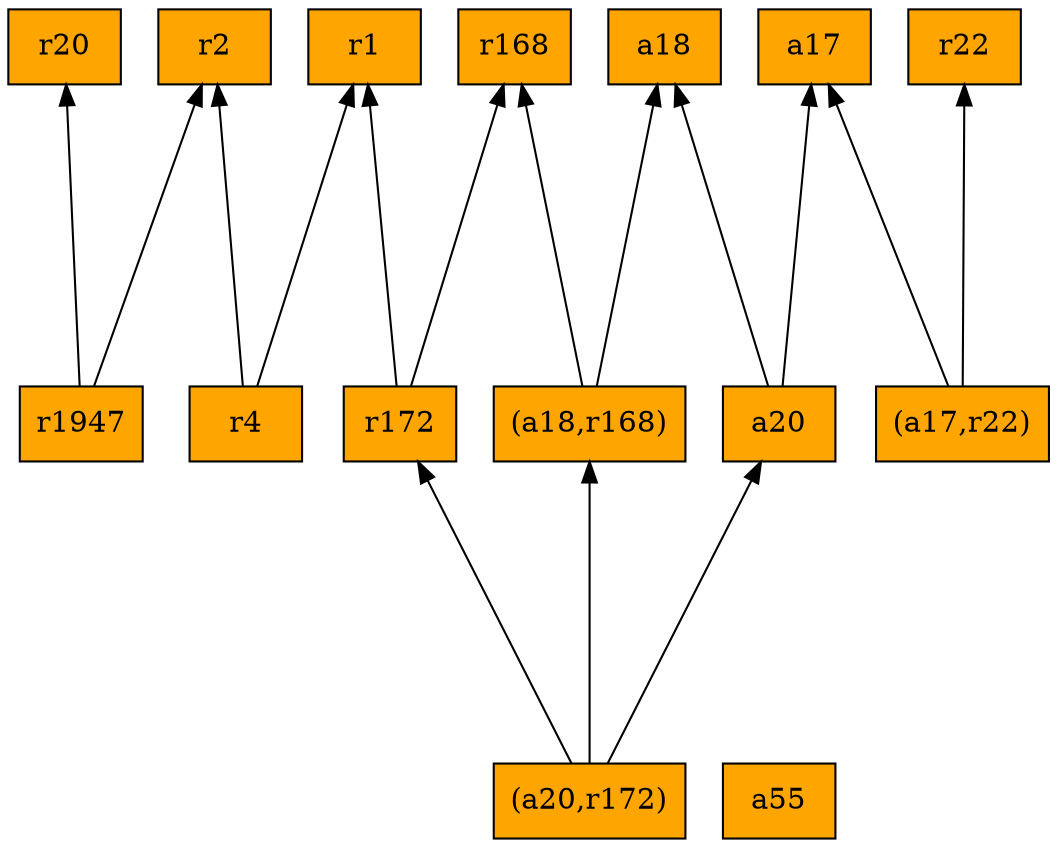 digraph G {
rankdir=BT;ranksep="2.0";
"r2" [shape=record,fillcolor=orange,style=filled,label="{r2}"];
"r1947" [shape=record,fillcolor=orange,style=filled,label="{r1947}"];
"r172" [shape=record,fillcolor=orange,style=filled,label="{r172}"];
"r22" [shape=record,fillcolor=orange,style=filled,label="{r22}"];
"a20" [shape=record,fillcolor=orange,style=filled,label="{a20}"];
"(a18,r168)" [shape=record,fillcolor=orange,style=filled,label="{(a18,r168)}"];
"a55" [shape=record,fillcolor=orange,style=filled,label="{a55}"];
"a17" [shape=record,fillcolor=orange,style=filled,label="{a17}"];
"(a20,r172)" [shape=record,fillcolor=orange,style=filled,label="{(a20,r172)}"];
"r20" [shape=record,fillcolor=orange,style=filled,label="{r20}"];
"r1" [shape=record,fillcolor=orange,style=filled,label="{r1}"];
"a18" [shape=record,fillcolor=orange,style=filled,label="{a18}"];
"r4" [shape=record,fillcolor=orange,style=filled,label="{r4}"];
"(a17,r22)" [shape=record,fillcolor=orange,style=filled,label="{(a17,r22)}"];
"r168" [shape=record,fillcolor=orange,style=filled,label="{r168}"];
"r1947" -> "r20"
"r1947" -> "r2"
"r172" -> "r1"
"r172" -> "r168"
"a20" -> "a18"
"a20" -> "a17"
"(a18,r168)" -> "a18"
"(a18,r168)" -> "r168"
"(a20,r172)" -> "a20"
"(a20,r172)" -> "(a18,r168)"
"(a20,r172)" -> "r172"
"r4" -> "r2"
"r4" -> "r1"
"(a17,r22)" -> "a17"
"(a17,r22)" -> "r22"
}